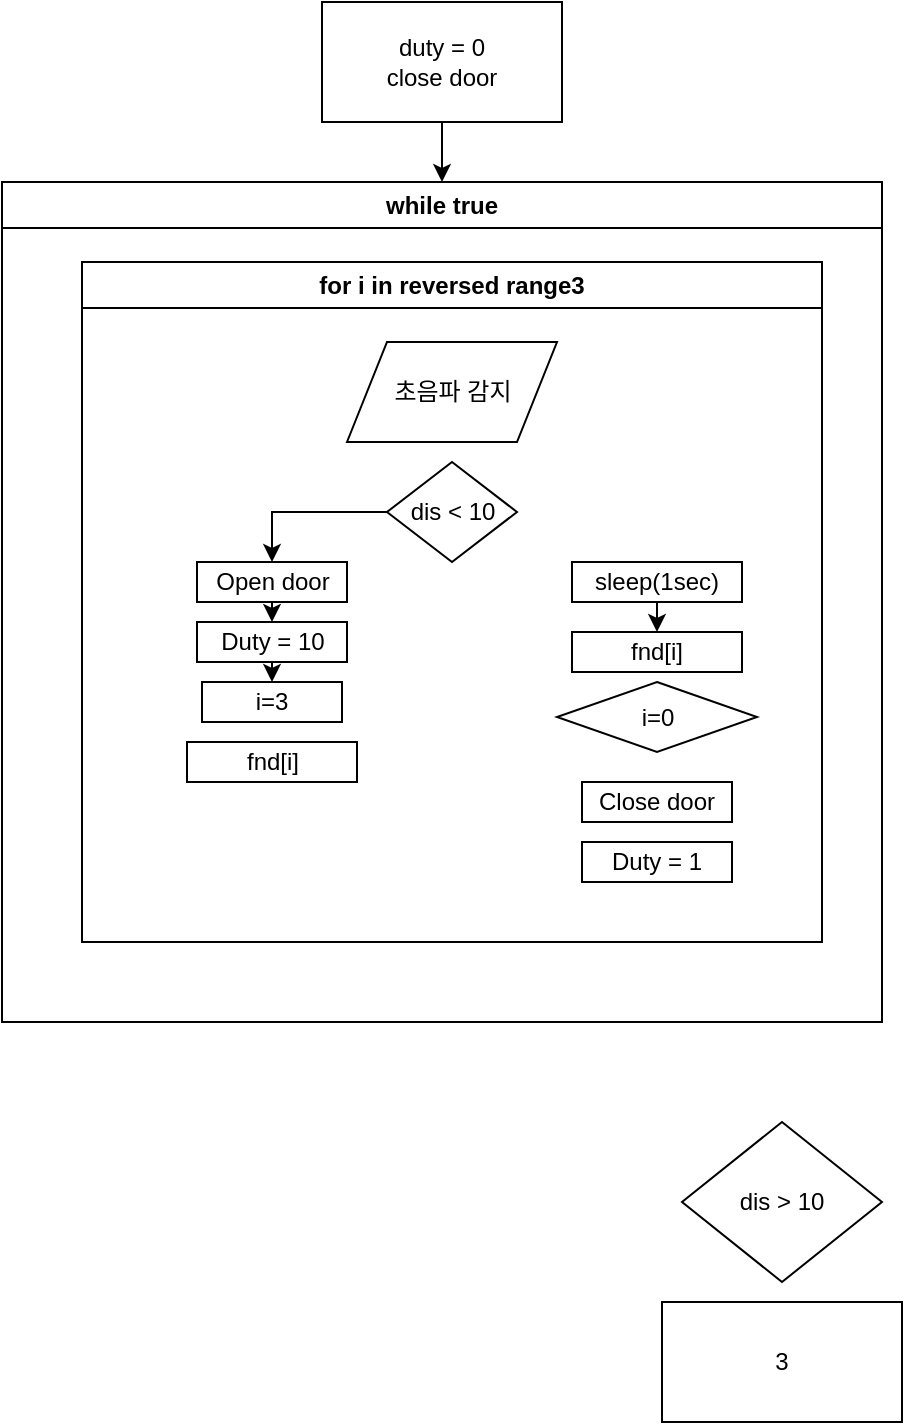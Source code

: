 <mxfile version="20.8.1" type="github"><diagram id="v1cnzG2IBp9Pdhuu4BaF" name="페이지-1"><mxGraphModel dx="492" dy="526" grid="1" gridSize="10" guides="1" tooltips="1" connect="1" arrows="1" fold="1" page="1" pageScale="1" pageWidth="827" pageHeight="1169" math="0" shadow="0"><root><mxCell id="0"/><mxCell id="1" parent="0"/><mxCell id="pKryHjZIt7LtjUli3aY5-37" style="edgeStyle=orthogonalEdgeStyle;rounded=0;orthogonalLoop=1;jettySize=auto;html=1;exitX=0.5;exitY=1;exitDx=0;exitDy=0;entryX=0.5;entryY=0;entryDx=0;entryDy=0;" edge="1" parent="1" source="pKryHjZIt7LtjUli3aY5-3" target="pKryHjZIt7LtjUli3aY5-10"><mxGeometry relative="1" as="geometry"/></mxCell><mxCell id="pKryHjZIt7LtjUli3aY5-3" value="duty = 0&lt;br&gt;close door" style="rounded=0;whiteSpace=wrap;html=1;" vertex="1" parent="1"><mxGeometry x="300" y="40" width="120" height="60" as="geometry"/></mxCell><mxCell id="pKryHjZIt7LtjUli3aY5-8" value="dis &amp;gt; 10" style="rhombus;whiteSpace=wrap;html=1;" vertex="1" parent="1"><mxGeometry x="480" y="600" width="100" height="80" as="geometry"/></mxCell><mxCell id="pKryHjZIt7LtjUli3aY5-9" value="3" style="rounded=0;whiteSpace=wrap;html=1;" vertex="1" parent="1"><mxGeometry x="470" y="690" width="120" height="60" as="geometry"/></mxCell><mxCell id="pKryHjZIt7LtjUli3aY5-10" value="while true" style="swimlane;whiteSpace=wrap;html=1;startSize=23;" vertex="1" parent="1"><mxGeometry x="140" y="130" width="440" height="420" as="geometry"><mxRectangle x="560" y="420" width="170" height="30" as="alternateBounds"/></mxGeometry></mxCell><mxCell id="pKryHjZIt7LtjUli3aY5-27" value="for i in reversed range3" style="swimlane;whiteSpace=wrap;html=1;" vertex="1" parent="pKryHjZIt7LtjUli3aY5-10"><mxGeometry x="40" y="40" width="370" height="340" as="geometry"><mxRectangle x="560" y="420" width="170" height="30" as="alternateBounds"/></mxGeometry></mxCell><mxCell id="pKryHjZIt7LtjUli3aY5-28" value="초음파 감지" style="shape=parallelogram;perimeter=parallelogramPerimeter;whiteSpace=wrap;html=1;fixedSize=1;" vertex="1" parent="pKryHjZIt7LtjUli3aY5-27"><mxGeometry x="132.5" y="40" width="105" height="50" as="geometry"/></mxCell><mxCell id="pKryHjZIt7LtjUli3aY5-29" value="fnd[i]&lt;br&gt;" style="whiteSpace=wrap;html=1;" vertex="1" parent="pKryHjZIt7LtjUli3aY5-27"><mxGeometry x="245" y="185" width="85" height="20" as="geometry"/></mxCell><mxCell id="pKryHjZIt7LtjUli3aY5-35" style="edgeStyle=orthogonalEdgeStyle;rounded=0;orthogonalLoop=1;jettySize=auto;html=1;exitX=0;exitY=0.5;exitDx=0;exitDy=0;entryX=0.5;entryY=0;entryDx=0;entryDy=0;" edge="1" parent="pKryHjZIt7LtjUli3aY5-27" source="pKryHjZIt7LtjUli3aY5-24" target="pKryHjZIt7LtjUli3aY5-25"><mxGeometry relative="1" as="geometry"/></mxCell><mxCell id="pKryHjZIt7LtjUli3aY5-24" value="dis &amp;lt; 10" style="rhombus;whiteSpace=wrap;html=1;" vertex="1" parent="pKryHjZIt7LtjUli3aY5-27"><mxGeometry x="152.5" y="100" width="65" height="50" as="geometry"/></mxCell><mxCell id="pKryHjZIt7LtjUli3aY5-34" style="edgeStyle=orthogonalEdgeStyle;rounded=0;orthogonalLoop=1;jettySize=auto;html=1;exitX=0.5;exitY=1;exitDx=0;exitDy=0;entryX=0.5;entryY=0;entryDx=0;entryDy=0;" edge="1" parent="pKryHjZIt7LtjUli3aY5-27" source="pKryHjZIt7LtjUli3aY5-25" target="pKryHjZIt7LtjUli3aY5-32"><mxGeometry relative="1" as="geometry"/></mxCell><mxCell id="pKryHjZIt7LtjUli3aY5-25" value="Open door" style="rounded=0;whiteSpace=wrap;html=1;" vertex="1" parent="pKryHjZIt7LtjUli3aY5-27"><mxGeometry x="57.5" y="150" width="75" height="20" as="geometry"/></mxCell><mxCell id="pKryHjZIt7LtjUli3aY5-40" style="edgeStyle=orthogonalEdgeStyle;rounded=0;orthogonalLoop=1;jettySize=auto;html=1;exitX=0.5;exitY=1;exitDx=0;exitDy=0;entryX=0.5;entryY=0;entryDx=0;entryDy=0;" edge="1" parent="pKryHjZIt7LtjUli3aY5-27" source="pKryHjZIt7LtjUli3aY5-32" target="pKryHjZIt7LtjUli3aY5-38"><mxGeometry relative="1" as="geometry"/></mxCell><mxCell id="pKryHjZIt7LtjUli3aY5-32" value="Duty = 10" style="rounded=0;whiteSpace=wrap;html=1;" vertex="1" parent="pKryHjZIt7LtjUli3aY5-27"><mxGeometry x="57.5" y="180" width="75" height="20" as="geometry"/></mxCell><mxCell id="pKryHjZIt7LtjUli3aY5-39" style="edgeStyle=orthogonalEdgeStyle;rounded=0;orthogonalLoop=1;jettySize=auto;html=1;exitX=0.5;exitY=1;exitDx=0;exitDy=0;entryX=0.5;entryY=0;entryDx=0;entryDy=0;" edge="1" parent="pKryHjZIt7LtjUli3aY5-27" source="pKryHjZIt7LtjUli3aY5-36" target="pKryHjZIt7LtjUli3aY5-29"><mxGeometry relative="1" as="geometry"/></mxCell><mxCell id="pKryHjZIt7LtjUli3aY5-36" value="sleep(1sec)" style="whiteSpace=wrap;html=1;" vertex="1" parent="pKryHjZIt7LtjUli3aY5-27"><mxGeometry x="245" y="150" width="85" height="20" as="geometry"/></mxCell><mxCell id="pKryHjZIt7LtjUli3aY5-38" value="i=3" style="whiteSpace=wrap;html=1;" vertex="1" parent="pKryHjZIt7LtjUli3aY5-27"><mxGeometry x="60" y="210" width="70" height="20" as="geometry"/></mxCell><mxCell id="pKryHjZIt7LtjUli3aY5-41" value="fnd[i]&lt;br&gt;" style="whiteSpace=wrap;html=1;" vertex="1" parent="pKryHjZIt7LtjUli3aY5-27"><mxGeometry x="52.5" y="240" width="85" height="20" as="geometry"/></mxCell><mxCell id="pKryHjZIt7LtjUli3aY5-42" value="i=0" style="rhombus;whiteSpace=wrap;html=1;" vertex="1" parent="pKryHjZIt7LtjUli3aY5-27"><mxGeometry x="237.5" y="210" width="100" height="35" as="geometry"/></mxCell><mxCell id="pKryHjZIt7LtjUli3aY5-44" value="Close door" style="rounded=0;whiteSpace=wrap;html=1;" vertex="1" parent="pKryHjZIt7LtjUli3aY5-27"><mxGeometry x="250" y="260" width="75" height="20" as="geometry"/></mxCell><mxCell id="pKryHjZIt7LtjUli3aY5-45" value="Duty = 1" style="rounded=0;whiteSpace=wrap;html=1;" vertex="1" parent="pKryHjZIt7LtjUli3aY5-27"><mxGeometry x="250" y="290" width="75" height="20" as="geometry"/></mxCell></root></mxGraphModel></diagram></mxfile>